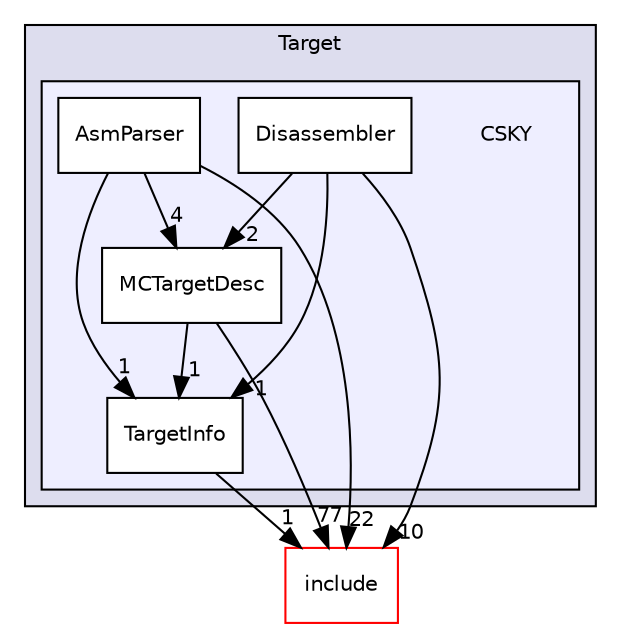 digraph "lib/Target/CSKY" {
  bgcolor=transparent;
  compound=true
  node [ fontsize="10", fontname="Helvetica"];
  edge [ labelfontsize="10", labelfontname="Helvetica"];
  subgraph clusterdir_794e483eb1cc7921d35fd149d9cc325b {
    graph [ bgcolor="#ddddee", pencolor="black", label="Target" fontname="Helvetica", fontsize="10", URL="dir_794e483eb1cc7921d35fd149d9cc325b.html"]
  subgraph clusterdir_dcd70ce1a510550738c4cebab1067f96 {
    graph [ bgcolor="#eeeeff", pencolor="black", label="" URL="dir_dcd70ce1a510550738c4cebab1067f96.html"];
    dir_dcd70ce1a510550738c4cebab1067f96 [shape=plaintext label="CSKY"];
    dir_b1eaa20213617aa5e2d0c9d5e8233100 [shape=box label="AsmParser" color="black" fillcolor="white" style="filled" URL="dir_b1eaa20213617aa5e2d0c9d5e8233100.html"];
    dir_87597343c709a5869f4a83cd1c50a8a5 [shape=box label="Disassembler" color="black" fillcolor="white" style="filled" URL="dir_87597343c709a5869f4a83cd1c50a8a5.html"];
    dir_eab7a068e5d5af897f4c2fe29f029059 [shape=box label="MCTargetDesc" color="black" fillcolor="white" style="filled" URL="dir_eab7a068e5d5af897f4c2fe29f029059.html"];
    dir_3f997ebf07fe2df3798b8daf5e174160 [shape=box label="TargetInfo" color="black" fillcolor="white" style="filled" URL="dir_3f997ebf07fe2df3798b8daf5e174160.html"];
  }
  }
  dir_d44c64559bbebec7f509842c48db8b23 [shape=box label="include" color="red" URL="dir_d44c64559bbebec7f509842c48db8b23.html"];
  dir_3f997ebf07fe2df3798b8daf5e174160->dir_d44c64559bbebec7f509842c48db8b23 [headlabel="1", labeldistance=1.5 headhref="dir_000132_000001.html"];
  dir_87597343c709a5869f4a83cd1c50a8a5->dir_d44c64559bbebec7f509842c48db8b23 [headlabel="10", labeldistance=1.5 headhref="dir_000130_000001.html"];
  dir_87597343c709a5869f4a83cd1c50a8a5->dir_3f997ebf07fe2df3798b8daf5e174160 [headlabel="1", labeldistance=1.5 headhref="dir_000130_000132.html"];
  dir_87597343c709a5869f4a83cd1c50a8a5->dir_eab7a068e5d5af897f4c2fe29f029059 [headlabel="2", labeldistance=1.5 headhref="dir_000130_000131.html"];
  dir_eab7a068e5d5af897f4c2fe29f029059->dir_d44c64559bbebec7f509842c48db8b23 [headlabel="77", labeldistance=1.5 headhref="dir_000131_000001.html"];
  dir_eab7a068e5d5af897f4c2fe29f029059->dir_3f997ebf07fe2df3798b8daf5e174160 [headlabel="1", labeldistance=1.5 headhref="dir_000131_000132.html"];
  dir_b1eaa20213617aa5e2d0c9d5e8233100->dir_d44c64559bbebec7f509842c48db8b23 [headlabel="22", labeldistance=1.5 headhref="dir_000129_000001.html"];
  dir_b1eaa20213617aa5e2d0c9d5e8233100->dir_3f997ebf07fe2df3798b8daf5e174160 [headlabel="1", labeldistance=1.5 headhref="dir_000129_000132.html"];
  dir_b1eaa20213617aa5e2d0c9d5e8233100->dir_eab7a068e5d5af897f4c2fe29f029059 [headlabel="4", labeldistance=1.5 headhref="dir_000129_000131.html"];
}
